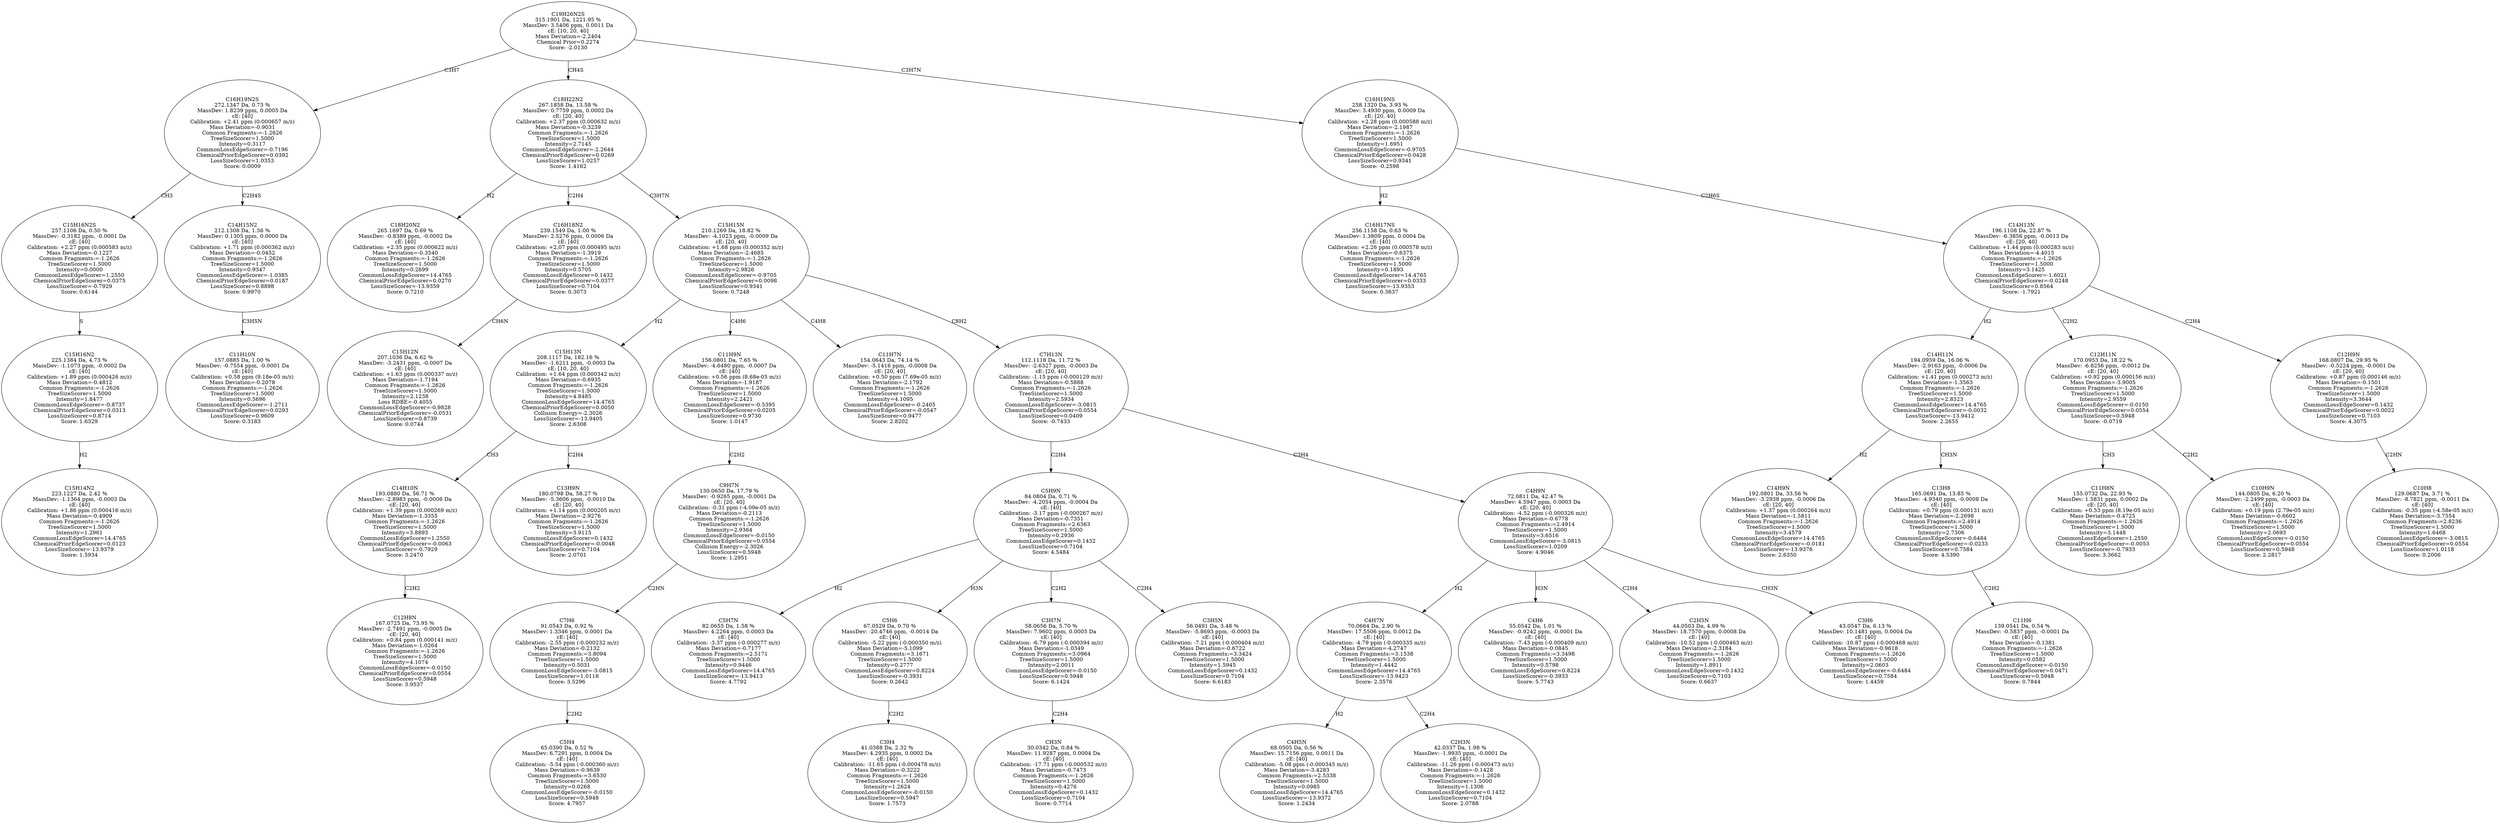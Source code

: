 strict digraph {
v1 [label="C15H14N2\n223.1227 Da, 2.42 %\nMassDev: -1.1364 ppm, -0.0003 Da\ncE: [40]\nCalibration: +1.86 ppm (0.000416 m/z)\nMass Deviation=-0.4909\nCommon Fragments:=-1.2626\nTreeSizeScorer=1.5000\nIntensity=1.2961\nCommonLossEdgeScorer=14.4765\nChemicalPriorEdgeScorer=0.0123\nLossSizeScorer=-13.9379\nScore: 1.5934"];
v2 [label="C15H16N2\n225.1384 Da, 4.73 %\nMassDev: -1.1073 ppm, -0.0002 Da\ncE: [40]\nCalibration: +1.89 ppm (0.000426 m/z)\nMass Deviation=-0.4812\nCommon Fragments:=-1.2626\nTreeSizeScorer=1.5000\nIntensity=1.8477\nCommonLossEdgeScorer=-0.8737\nChemicalPriorEdgeScorer=0.0313\nLossSizeScorer=0.8714\nScore: 1.6329"];
v3 [label="C15H16N2S\n257.1106 Da, 0.50 %\nMassDev: -0.3182 ppm, -0.0001 Da\ncE: [40]\nCalibration: +2.27 ppm (0.000583 m/z)\nMass Deviation=-0.1227\nCommon Fragments:=-1.2626\nTreeSizeScorer=1.5000\nIntensity=0.0000\nCommonLossEdgeScorer=1.2550\nChemicalPriorEdgeScorer=0.0375\nLossSizeScorer=-0.7929\nScore: 0.6144"];
v4 [label="C11H10N\n157.0885 Da, 1.00 %\nMassDev: -0.7554 ppm, -0.0001 Da\ncE: [40]\nCalibration: +0.58 ppm (9.18e-05 m/z)\nMass Deviation=-0.2078\nCommon Fragments:=-1.2626\nTreeSizeScorer=1.5000\nIntensity=0.5696\nCommonLossEdgeScorer=-1.2711\nChemicalPriorEdgeScorer=0.0293\nLossSizeScorer=0.9609\nScore: 0.3183"];
v5 [label="C14H15N2\n212.1308 Da, 1.56 %\nMassDev: 0.1305 ppm, 0.0000 Da\ncE: [40]\nCalibration: +1.71 ppm (0.000362 m/z)\nMass Deviation=-0.0452\nCommon Fragments:=-1.2626\nTreeSizeScorer=1.5000\nIntensity=0.9347\nCommonLossEdgeScorer=-1.0385\nChemicalPriorEdgeScorer=0.0187\nLossSizeScorer=0.8898\nScore: 0.9970"];
v6 [label="C16H19N2S\n272.1347 Da, 0.73 %\nMassDev: 1.8239 ppm, 0.0005 Da\ncE: [40]\nCalibration: +2.41 ppm (0.000657 m/z)\nMass Deviation=-0.9031\nCommon Fragments:=-1.2626\nTreeSizeScorer=1.5000\nIntensity=0.3117\nCommonLossEdgeScorer=-0.7196\nChemicalPriorEdgeScorer=0.0392\nLossSizeScorer=1.0353\nScore: 0.0009"];
v7 [label="C18H20N2\n265.1697 Da, 0.69 %\nMassDev: -0.8389 ppm, -0.0002 Da\ncE: [40]\nCalibration: +2.35 ppm (0.000622 m/z)\nMass Deviation=-0.3540\nCommon Fragments:=-1.2626\nTreeSizeScorer=1.5000\nIntensity=0.2699\nCommonLossEdgeScorer=14.4765\nChemicalPriorEdgeScorer=0.0270\nLossSizeScorer=-13.9359\nScore: 0.7210"];
v8 [label="C15H12N\n207.1036 Da, 6.62 %\nMassDev: -3.2431 ppm, -0.0007 Da\ncE: [40]\nCalibration: +1.63 ppm (0.000337 m/z)\nMass Deviation=-1.7194\nCommon Fragments:=-1.2626\nTreeSizeScorer=1.5000\nIntensity=2.1238\nLoss RDBE=-0.4055\nCommonLossEdgeScorer=-0.9828\nChemicalPriorEdgeScorer=-0.0531\nLossSizeScorer=0.8739\nScore: 0.0744"];
v9 [label="C16H18N2\n239.1549 Da, 1.00 %\nMassDev: 2.5276 ppm, 0.0006 Da\ncE: [40]\nCalibration: +2.07 ppm (0.000495 m/z)\nMass Deviation=-1.3919\nCommon Fragments:=-1.2626\nTreeSizeScorer=1.5000\nIntensity=0.5705\nCommonLossEdgeScorer=0.1432\nChemicalPriorEdgeScorer=0.0377\nLossSizeScorer=0.7104\nScore: 0.3073"];
v10 [label="C12H8N\n167.0725 Da, 73.95 %\nMassDev: -2.7491 ppm, -0.0005 Da\ncE: [20, 40]\nCalibration: +0.84 ppm (0.000141 m/z)\nMass Deviation=-1.0264\nCommon Fragments:=-1.2626\nTreeSizeScorer=1.5000\nIntensity=4.1074\nCommonLossEdgeScorer=-0.0150\nChemicalPriorEdgeScorer=0.0554\nLossSizeScorer=0.5948\nScore: 3.9537"];
v11 [label="C14H10N\n193.0880 Da, 56.71 %\nMassDev: -2.8983 ppm, -0.0006 Da\ncE: [20, 40]\nCalibration: +1.39 ppm (0.000269 m/z)\nMass Deviation=-1.3355\nCommon Fragments:=-1.2626\nTreeSizeScorer=1.5000\nIntensity=3.8893\nCommonLossEdgeScorer=1.2550\nChemicalPriorEdgeScorer=-0.0063\nLossSizeScorer=-0.7929\nScore: 3.2470"];
v12 [label="C13H9N\n180.0798 Da, 58.27 %\nMassDev: -5.3606 ppm, -0.0010 Da\ncE: [20, 40]\nCalibration: +1.14 ppm (0.000205 m/z)\nMass Deviation=-2.9276\nCommon Fragments:=-1.2626\nTreeSizeScorer=1.5000\nIntensity=3.9115\nCommonLossEdgeScorer=0.1432\nChemicalPriorEdgeScorer=-0.0048\nLossSizeScorer=0.7104\nScore: 2.0701"];
v13 [label="C15H13N\n208.1117 Da, 182.16 %\nMassDev: -1.6211 ppm, -0.0003 Da\ncE: [10, 20, 40]\nCalibration: +1.64 ppm (0.000342 m/z)\nMass Deviation=-0.6935\nCommon Fragments:=-1.2626\nTreeSizeScorer=1.5000\nIntensity=4.8485\nCommonLossEdgeScorer=14.4765\nChemicalPriorEdgeScorer=0.0050\nCollision Energy=-2.3026\nLossSizeScorer=-13.9405\nScore: 2.6308"];
v14 [label="C5H4\n65.0390 Da, 0.52 %\nMassDev: 6.7291 ppm, 0.0004 Da\ncE: [40]\nCalibration: -5.54 ppm (-0.000360 m/z)\nMass Deviation=-0.9639\nCommon Fragments:=3.6530\nTreeSizeScorer=1.5000\nIntensity=0.0268\nCommonLossEdgeScorer=-0.0150\nLossSizeScorer=0.5948\nScore: 4.7957"];
v15 [label="C7H6\n91.0543 Da, 0.92 %\nMassDev: 1.3346 ppm, 0.0001 Da\ncE: [40]\nCalibration: -2.55 ppm (-0.000232 m/z)\nMass Deviation=-0.2132\nCommon Fragments:=3.8094\nTreeSizeScorer=1.5000\nIntensity=0.5031\nCommonLossEdgeScorer=-3.0815\nLossSizeScorer=1.0118\nScore: 3.5296"];
v16 [label="C9H7N\n130.0650 Da, 17.79 %\nMassDev: -0.9265 ppm, -0.0001 Da\ncE: [20, 40]\nCalibration: -0.31 ppm (-4.09e-05 m/z)\nMass Deviation=-0.2113\nCommon Fragments:=-1.2626\nTreeSizeScorer=1.5000\nIntensity=2.9364\nCommonLossEdgeScorer=-0.0150\nChemicalPriorEdgeScorer=0.0554\nCollision Energy=-2.3026\nLossSizeScorer=0.5948\nScore: 1.2951"];
v17 [label="C11H9N\n156.0801 Da, 7.65 %\nMassDev: -4.6480 ppm, -0.0007 Da\ncE: [40]\nCalibration: +0.56 ppm (8.68e-05 m/z)\nMass Deviation=-1.9187\nCommon Fragments:=-1.2626\nTreeSizeScorer=1.5000\nIntensity=2.2421\nCommonLossEdgeScorer=-0.5395\nChemicalPriorEdgeScorer=0.0205\nLossSizeScorer=0.9730\nScore: 1.0147"];
v18 [label="C11H7N\n154.0643 Da, 74.14 %\nMassDev: -5.1416 ppm, -0.0008 Da\ncE: [20, 40]\nCalibration: +0.50 ppm (7.69e-05 m/z)\nMass Deviation=-2.1792\nCommon Fragments:=-1.2626\nTreeSizeScorer=1.5000\nIntensity=4.1095\nCommonLossEdgeScorer=-0.2405\nChemicalPriorEdgeScorer=-0.0547\nLossSizeScorer=0.9477\nScore: 2.8202"];
v19 [label="C5H7N\n82.0655 Da, 1.58 %\nMassDev: 4.2264 ppm, 0.0003 Da\ncE: [40]\nCalibration: -3.37 ppm (-0.000277 m/z)\nMass Deviation=-0.7177\nCommon Fragments:=2.5171\nTreeSizeScorer=1.5000\nIntensity=0.9446\nCommonLossEdgeScorer=14.4765\nLossSizeScorer=-13.9413\nScore: 4.7792"];
v20 [label="C3H4\n41.0388 Da, 2.32 %\nMassDev: 4.2935 ppm, 0.0002 Da\ncE: [40]\nCalibration: -11.65 ppm (-0.000478 m/z)\nMass Deviation=-0.3222\nCommon Fragments:=-1.2626\nTreeSizeScorer=1.5000\nIntensity=1.2624\nCommonLossEdgeScorer=-0.0150\nLossSizeScorer=0.5947\nScore: 1.7573"];
v21 [label="C5H6\n67.0529 Da, 0.70 %\nMassDev: -20.4746 ppm, -0.0014 Da\ncE: [40]\nCalibration: -5.22 ppm (-0.000350 m/z)\nMass Deviation=-5.1099\nCommon Fragments:=3.1671\nTreeSizeScorer=1.5000\nIntensity=0.2777\nCommonLossEdgeScorer=0.8224\nLossSizeScorer=-0.3931\nScore: 0.2642"];
v22 [label="CH3N\n30.0342 Da, 0.84 %\nMassDev: 11.9287 ppm, 0.0004 Da\ncE: [40]\nCalibration: -17.71 ppm (-0.000532 m/z)\nMass Deviation=-0.7473\nCommon Fragments:=-1.2626\nTreeSizeScorer=1.5000\nIntensity=0.4276\nCommonLossEdgeScorer=0.1432\nLossSizeScorer=0.7104\nScore: 0.7714"];
v23 [label="C3H7N\n58.0656 Da, 5.70 %\nMassDev: 7.9602 ppm, 0.0005 Da\ncE: [40]\nCalibration: -6.79 ppm (-0.000394 m/z)\nMass Deviation=-1.0349\nCommon Fragments:=3.0964\nTreeSizeScorer=1.5000\nIntensity=2.0011\nCommonLossEdgeScorer=-0.0150\nLossSizeScorer=0.5948\nScore: 6.1424"];
v24 [label="C3H5N\n56.0491 Da, 3.48 %\nMassDev: -5.8693 ppm, -0.0003 Da\ncE: [40]\nCalibration: -7.21 ppm (-0.000404 m/z)\nMass Deviation=-0.6722\nCommon Fragments:=3.3424\nTreeSizeScorer=1.5000\nIntensity=1.5945\nCommonLossEdgeScorer=0.1432\nLossSizeScorer=0.7104\nScore: 6.6183"];
v25 [label="C5H9N\n84.0804 Da, 0.71 %\nMassDev: -4.2054 ppm, -0.0004 Da\ncE: [40]\nCalibration: -3.17 ppm (-0.000267 m/z)\nMass Deviation=-0.7351\nCommon Fragments:=2.6363\nTreeSizeScorer=1.5000\nIntensity=0.2936\nCommonLossEdgeScorer=0.1432\nLossSizeScorer=0.7104\nScore: 4.5484"];
v26 [label="C4H5N\n68.0505 Da, 0.56 %\nMassDev: 15.7156 ppm, 0.0011 Da\ncE: [40]\nCalibration: -5.08 ppm (-0.000345 m/z)\nMass Deviation=-3.4283\nCommon Fragments:=2.5338\nTreeSizeScorer=1.5000\nIntensity=0.0985\nCommonLossEdgeScorer=14.4765\nLossSizeScorer=-13.9372\nScore: 1.2434"];
v27 [label="C2H3N\n42.0337 Da, 1.98 %\nMassDev: -1.9935 ppm, -0.0001 Da\ncE: [40]\nCalibration: -11.26 ppm (-0.000473 m/z)\nMass Deviation=-0.1428\nCommon Fragments:=-1.2626\nTreeSizeScorer=1.5000\nIntensity=1.1306\nCommonLossEdgeScorer=0.1432\nLossSizeScorer=0.7104\nScore: 2.0788"];
v28 [label="C4H7N\n70.0664 Da, 2.90 %\nMassDev: 17.5506 ppm, 0.0012 Da\ncE: [40]\nCalibration: -4.79 ppm (-0.000335 m/z)\nMass Deviation=-4.2747\nCommon Fragments:=3.1538\nTreeSizeScorer=1.5000\nIntensity=1.4442\nCommonLossEdgeScorer=14.4765\nLossSizeScorer=-13.9423\nScore: 2.3576"];
v29 [label="C4H6\n55.0542 Da, 1.01 %\nMassDev: -0.9242 ppm, -0.0001 Da\ncE: [40]\nCalibration: -7.43 ppm (-0.000409 m/z)\nMass Deviation=-0.0845\nCommon Fragments:=3.3498\nTreeSizeScorer=1.5000\nIntensity=0.5798\nCommonLossEdgeScorer=0.8224\nLossSizeScorer=-0.3933\nScore: 5.7743"];
v30 [label="C2H5N\n44.0503 Da, 4.99 %\nMassDev: 18.7570 ppm, 0.0008 Da\ncE: [40]\nCalibration: -10.52 ppm (-0.000463 m/z)\nMass Deviation=-2.3184\nCommon Fragments:=-1.2626\nTreeSizeScorer=1.5000\nIntensity=1.8911\nCommonLossEdgeScorer=0.1432\nLossSizeScorer=0.7103\nScore: 0.6637"];
v31 [label="C3H6\n43.0547 Da, 6.13 %\nMassDev: 10.1481 ppm, 0.0004 Da\ncE: [40]\nCalibration: -10.87 ppm (-0.000468 m/z)\nMass Deviation=-0.9618\nCommon Fragments:=-1.2626\nTreeSizeScorer=1.5000\nIntensity=2.0603\nCommonLossEdgeScorer=-0.6484\nLossSizeScorer=0.7584\nScore: 1.4459"];
v32 [label="C4H9N\n72.0811 Da, 42.47 %\nMassDev: 4.5947 ppm, 0.0003 Da\ncE: [20, 40]\nCalibration: -4.52 ppm (-0.000326 m/z)\nMass Deviation=-0.6778\nCommon Fragments:=2.4914\nTreeSizeScorer=1.5000\nIntensity=3.6516\nCommonLossEdgeScorer=-3.0815\nLossSizeScorer=1.0209\nScore: 4.9046"];
v33 [label="C7H13N\n112.1118 Da, 11.72 %\nMassDev: -2.6327 ppm, -0.0003 Da\ncE: [20, 40]\nCalibration: -1.15 ppm (-0.000129 m/z)\nMass Deviation=-0.5888\nCommon Fragments:=-1.2626\nTreeSizeScorer=1.5000\nIntensity=2.5934\nCommonLossEdgeScorer=-3.0815\nChemicalPriorEdgeScorer=0.0554\nLossSizeScorer=0.0409\nScore: -0.7433"];
v34 [label="C15H15N\n210.1269 Da, 18.82 %\nMassDev: -4.1023 ppm, -0.0009 Da\ncE: [20, 40]\nCalibration: +1.68 ppm (0.000352 m/z)\nMass Deviation=-2.4685\nCommon Fragments:=-1.2626\nTreeSizeScorer=1.5000\nIntensity=2.9826\nCommonLossEdgeScorer=-0.9705\nChemicalPriorEdgeScorer=0.0098\nLossSizeScorer=0.9341\nScore: 0.7248"];
v35 [label="C18H22N2\n267.1858 Da, 13.58 %\nMassDev: 0.7759 ppm, 0.0002 Da\ncE: [20, 40]\nCalibration: +2.37 ppm (0.000632 m/z)\nMass Deviation=-0.3239\nCommon Fragments:=-1.2626\nTreeSizeScorer=1.5000\nIntensity=2.7145\nCommonLossEdgeScorer=-2.2644\nChemicalPriorEdgeScorer=0.0269\nLossSizeScorer=1.0257\nScore: 1.4162"];
v36 [label="C16H17NS\n256.1158 Da, 0.63 %\nMassDev: 1.3809 ppm, 0.0004 Da\ncE: [40]\nCalibration: +2.26 ppm (0.000578 m/z)\nMass Deviation=-0.6375\nCommon Fragments:=-1.2626\nTreeSizeScorer=1.5000\nIntensity=0.1893\nCommonLossEdgeScorer=14.4765\nChemicalPriorEdgeScorer=0.0333\nLossSizeScorer=-13.9353\nScore: 0.3637"];
v37 [label="C14H9N\n192.0801 Da, 33.56 %\nMassDev: -3.2938 ppm, -0.0006 Da\ncE: [20, 40]\nCalibration: +1.37 ppm (0.000264 m/z)\nMass Deviation=-1.5811\nCommon Fragments:=-1.2626\nTreeSizeScorer=1.5000\nIntensity=3.4579\nCommonLossEdgeScorer=14.4765\nChemicalPriorEdgeScorer=-0.0181\nLossSizeScorer=-13.9376\nScore: 2.6350"];
v38 [label="C11H6\n139.0541 Da, 0.54 %\nMassDev: -0.5837 ppm, -0.0001 Da\ncE: [40]\nMass Deviation=-0.1381\nCommon Fragments:=-1.2626\nTreeSizeScorer=1.5000\nIntensity=0.0582\nCommonLossEdgeScorer=-0.0150\nChemicalPriorEdgeScorer=0.0471\nLossSizeScorer=0.5948\nScore: 0.7844"];
v39 [label="C13H8\n165.0691 Da, 13.85 %\nMassDev: -4.9340 ppm, -0.0008 Da\ncE: [40]\nCalibration: +0.79 ppm (0.000131 m/z)\nMass Deviation=-2.2698\nCommon Fragments:=2.4914\nTreeSizeScorer=1.5000\nIntensity=2.7306\nCommonLossEdgeScorer=-0.6484\nChemicalPriorEdgeScorer=-0.0233\nLossSizeScorer=0.7584\nScore: 4.5390"];
v40 [label="C14H11N\n194.0959 Da, 16.06 %\nMassDev: -2.9163 ppm, -0.0006 Da\ncE: [20, 40]\nCalibration: +1.41 ppm (0.000273 m/z)\nMass Deviation=-1.3563\nCommon Fragments:=-1.2626\nTreeSizeScorer=1.5000\nIntensity=2.8523\nCommonLossEdgeScorer=14.4765\nChemicalPriorEdgeScorer=-0.0032\nLossSizeScorer=-13.9412\nScore: 2.2655"];
v41 [label="C11H8N\n155.0732 Da, 22.93 %\nMassDev: 1.5831 ppm, 0.0002 Da\ncE: [20, 40]\nCalibration: +0.53 ppm (8.19e-05 m/z)\nMass Deviation=-0.4725\nCommon Fragments:=-1.2626\nTreeSizeScorer=1.5000\nIntensity=3.1448\nCommonLossEdgeScorer=1.2550\nChemicalPriorEdgeScorer=-0.0053\nLossSizeScorer=-0.7933\nScore: 3.3662"];
v42 [label="C10H9N\n144.0805 Da, 6.20 %\nMassDev: -2.2499 ppm, -0.0003 Da\ncE: [40]\nCalibration: +0.19 ppm (2.79e-05 m/z)\nMass Deviation=-0.6602\nCommon Fragments:=-1.2626\nTreeSizeScorer=1.5000\nIntensity=2.0693\nCommonLossEdgeScorer=-0.0150\nChemicalPriorEdgeScorer=0.0554\nLossSizeScorer=0.5948\nScore: 2.2817"];
v43 [label="C12H11N\n170.0953 Da, 18.22 %\nMassDev: -6.8256 ppm, -0.0012 Da\ncE: [20, 40]\nCalibration: +0.92 ppm (0.000156 m/z)\nMass Deviation=-3.9005\nCommon Fragments:=-1.2626\nTreeSizeScorer=1.5000\nIntensity=2.9559\nCommonLossEdgeScorer=-0.0150\nChemicalPriorEdgeScorer=0.0554\nLossSizeScorer=0.5948\nScore: -0.0719"];
v44 [label="C10H8\n129.0687 Da, 3.71 %\nMassDev: -8.7821 ppm, -0.0011 Da\ncE: [40]\nCalibration: -0.35 ppm (-4.58e-05 m/z)\nMass Deviation=-3.7554\nCommon Fragments:=2.8236\nTreeSizeScorer=1.5000\nIntensity=1.6468\nCommonLossEdgeScorer=-3.0815\nChemicalPriorEdgeScorer=0.0554\nLossSizeScorer=1.0118\nScore: 0.2006"];
v45 [label="C12H9N\n168.0807 Da, 29.95 %\nMassDev: -0.5224 ppm, -0.0001 Da\ncE: [20, 40]\nCalibration: +0.87 ppm (0.000146 m/z)\nMass Deviation=-0.1501\nCommon Fragments:=-1.2626\nTreeSizeScorer=1.5000\nIntensity=3.3644\nCommonLossEdgeScorer=0.1432\nChemicalPriorEdgeScorer=0.0022\nLossSizeScorer=0.7103\nScore: 4.3075"];
v46 [label="C14H13N\n196.1108 Da, 22.87 %\nMassDev: -6.3856 ppm, -0.0013 Da\ncE: [20, 40]\nCalibration: +1.44 ppm (0.000283 m/z)\nMass Deviation=-4.4015\nCommon Fragments:=-1.2626\nTreeSizeScorer=1.5000\nIntensity=3.1425\nCommonLossEdgeScorer=-1.6021\nChemicalPriorEdgeScorer=-0.0248\nLossSizeScorer=0.8564\nScore: -1.7921"];
v47 [label="C16H19NS\n258.1320 Da, 3.93 %\nMassDev: 3.4930 ppm, 0.0009 Da\ncE: [20, 40]\nCalibration: +2.28 ppm (0.000588 m/z)\nMass Deviation=-2.1987\nCommon Fragments:=-1.2626\nTreeSizeScorer=1.5000\nIntensity=1.6951\nCommonLossEdgeScorer=-0.9705\nChemicalPriorEdgeScorer=0.0428\nLossSizeScorer=0.9341\nScore: -0.2598"];
v48 [label="C19H26N2S\n315.1901 Da, 1221.95 %\nMassDev: 3.5406 ppm, 0.0011 Da\ncE: [10, 20, 40]\nMass Deviation=-2.2404\nChemical Prior=0.2274\nScore: -2.0130"];
v2 -> v1 [label="H2"];
v3 -> v2 [label="S"];
v6 -> v3 [label="CH3"];
v5 -> v4 [label="C3H5N"];
v6 -> v5 [label="C2H4S"];
v48 -> v6 [label="C3H7"];
v35 -> v7 [label="H2"];
v9 -> v8 [label="CH6N"];
v35 -> v9 [label="C2H4"];
v11 -> v10 [label="C2H2"];
v13 -> v11 [label="CH3"];
v13 -> v12 [label="C2H4"];
v34 -> v13 [label="H2"];
v15 -> v14 [label="C2H2"];
v16 -> v15 [label="C2HN"];
v17 -> v16 [label="C2H2"];
v34 -> v17 [label="C4H6"];
v34 -> v18 [label="C4H8"];
v25 -> v19 [label="H2"];
v21 -> v20 [label="C2H2"];
v25 -> v21 [label="H3N"];
v23 -> v22 [label="C2H4"];
v25 -> v23 [label="C2H2"];
v25 -> v24 [label="C2H4"];
v33 -> v25 [label="C2H4"];
v28 -> v26 [label="H2"];
v28 -> v27 [label="C2H4"];
v32 -> v28 [label="H2"];
v32 -> v29 [label="H3N"];
v32 -> v30 [label="C2H4"];
v32 -> v31 [label="CH3N"];
v33 -> v32 [label="C3H4"];
v34 -> v33 [label="C8H2"];
v35 -> v34 [label="C3H7N"];
v48 -> v35 [label="CH4S"];
v47 -> v36 [label="H2"];
v40 -> v37 [label="H2"];
v39 -> v38 [label="C2H2"];
v40 -> v39 [label="CH3N"];
v46 -> v40 [label="H2"];
v43 -> v41 [label="CH3"];
v43 -> v42 [label="C2H2"];
v46 -> v43 [label="C2H2"];
v45 -> v44 [label="C2HN"];
v46 -> v45 [label="C2H4"];
v47 -> v46 [label="C2H6S"];
v48 -> v47 [label="C3H7N"];
}